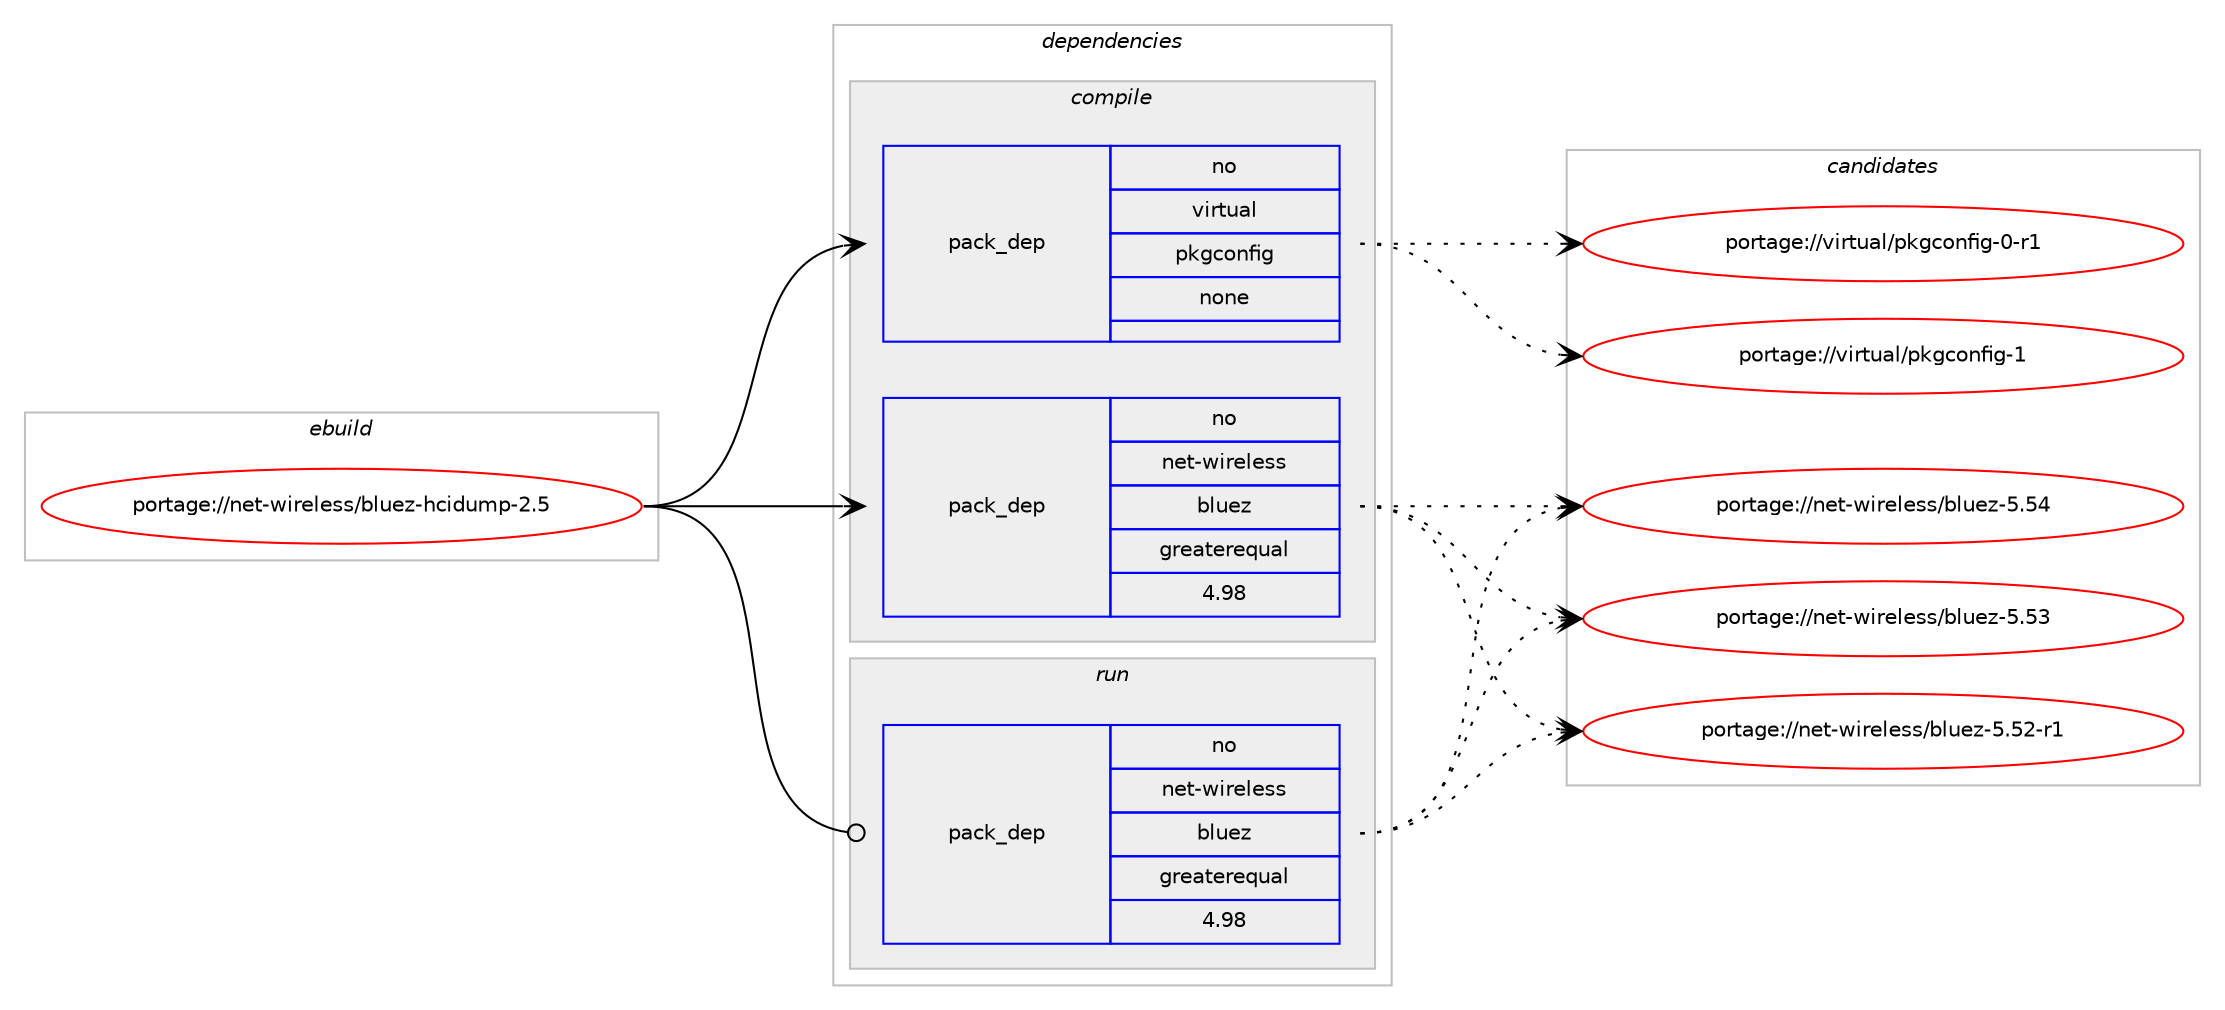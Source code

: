 digraph prolog {

# *************
# Graph options
# *************

newrank=true;
concentrate=true;
compound=true;
graph [rankdir=LR,fontname=Helvetica,fontsize=10,ranksep=1.5];#, ranksep=2.5, nodesep=0.2];
edge  [arrowhead=vee];
node  [fontname=Helvetica,fontsize=10];

# **********
# The ebuild
# **********

subgraph cluster_leftcol {
color=gray;
rank=same;
label=<<i>ebuild</i>>;
id [label="portage://net-wireless/bluez-hcidump-2.5", color=red, width=4, href="../net-wireless/bluez-hcidump-2.5.svg"];
}

# ****************
# The dependencies
# ****************

subgraph cluster_midcol {
color=gray;
label=<<i>dependencies</i>>;
subgraph cluster_compile {
fillcolor="#eeeeee";
style=filled;
label=<<i>compile</i>>;
subgraph pack10055 {
dependency12133 [label=<<TABLE BORDER="0" CELLBORDER="1" CELLSPACING="0" CELLPADDING="4" WIDTH="220"><TR><TD ROWSPAN="6" CELLPADDING="30">pack_dep</TD></TR><TR><TD WIDTH="110">no</TD></TR><TR><TD>net-wireless</TD></TR><TR><TD>bluez</TD></TR><TR><TD>greaterequal</TD></TR><TR><TD>4.98</TD></TR></TABLE>>, shape=none, color=blue];
}
id:e -> dependency12133:w [weight=20,style="solid",arrowhead="vee"];
subgraph pack10056 {
dependency12134 [label=<<TABLE BORDER="0" CELLBORDER="1" CELLSPACING="0" CELLPADDING="4" WIDTH="220"><TR><TD ROWSPAN="6" CELLPADDING="30">pack_dep</TD></TR><TR><TD WIDTH="110">no</TD></TR><TR><TD>virtual</TD></TR><TR><TD>pkgconfig</TD></TR><TR><TD>none</TD></TR><TR><TD></TD></TR></TABLE>>, shape=none, color=blue];
}
id:e -> dependency12134:w [weight=20,style="solid",arrowhead="vee"];
}
subgraph cluster_compileandrun {
fillcolor="#eeeeee";
style=filled;
label=<<i>compile and run</i>>;
}
subgraph cluster_run {
fillcolor="#eeeeee";
style=filled;
label=<<i>run</i>>;
subgraph pack10057 {
dependency12135 [label=<<TABLE BORDER="0" CELLBORDER="1" CELLSPACING="0" CELLPADDING="4" WIDTH="220"><TR><TD ROWSPAN="6" CELLPADDING="30">pack_dep</TD></TR><TR><TD WIDTH="110">no</TD></TR><TR><TD>net-wireless</TD></TR><TR><TD>bluez</TD></TR><TR><TD>greaterequal</TD></TR><TR><TD>4.98</TD></TR></TABLE>>, shape=none, color=blue];
}
id:e -> dependency12135:w [weight=20,style="solid",arrowhead="odot"];
}
}

# **************
# The candidates
# **************

subgraph cluster_choices {
rank=same;
color=gray;
label=<<i>candidates</i>>;

subgraph choice10055 {
color=black;
nodesep=1;
choice1101011164511910511410110810111511547981081171011224553465352 [label="portage://net-wireless/bluez-5.54", color=red, width=4,href="../net-wireless/bluez-5.54.svg"];
choice1101011164511910511410110810111511547981081171011224553465351 [label="portage://net-wireless/bluez-5.53", color=red, width=4,href="../net-wireless/bluez-5.53.svg"];
choice11010111645119105114101108101115115479810811710112245534653504511449 [label="portage://net-wireless/bluez-5.52-r1", color=red, width=4,href="../net-wireless/bluez-5.52-r1.svg"];
dependency12133:e -> choice1101011164511910511410110810111511547981081171011224553465352:w [style=dotted,weight="100"];
dependency12133:e -> choice1101011164511910511410110810111511547981081171011224553465351:w [style=dotted,weight="100"];
dependency12133:e -> choice11010111645119105114101108101115115479810811710112245534653504511449:w [style=dotted,weight="100"];
}
subgraph choice10056 {
color=black;
nodesep=1;
choice1181051141161179710847112107103991111101021051034549 [label="portage://virtual/pkgconfig-1", color=red, width=4,href="../virtual/pkgconfig-1.svg"];
choice11810511411611797108471121071039911111010210510345484511449 [label="portage://virtual/pkgconfig-0-r1", color=red, width=4,href="../virtual/pkgconfig-0-r1.svg"];
dependency12134:e -> choice1181051141161179710847112107103991111101021051034549:w [style=dotted,weight="100"];
dependency12134:e -> choice11810511411611797108471121071039911111010210510345484511449:w [style=dotted,weight="100"];
}
subgraph choice10057 {
color=black;
nodesep=1;
choice1101011164511910511410110810111511547981081171011224553465352 [label="portage://net-wireless/bluez-5.54", color=red, width=4,href="../net-wireless/bluez-5.54.svg"];
choice1101011164511910511410110810111511547981081171011224553465351 [label="portage://net-wireless/bluez-5.53", color=red, width=4,href="../net-wireless/bluez-5.53.svg"];
choice11010111645119105114101108101115115479810811710112245534653504511449 [label="portage://net-wireless/bluez-5.52-r1", color=red, width=4,href="../net-wireless/bluez-5.52-r1.svg"];
dependency12135:e -> choice1101011164511910511410110810111511547981081171011224553465352:w [style=dotted,weight="100"];
dependency12135:e -> choice1101011164511910511410110810111511547981081171011224553465351:w [style=dotted,weight="100"];
dependency12135:e -> choice11010111645119105114101108101115115479810811710112245534653504511449:w [style=dotted,weight="100"];
}
}

}
